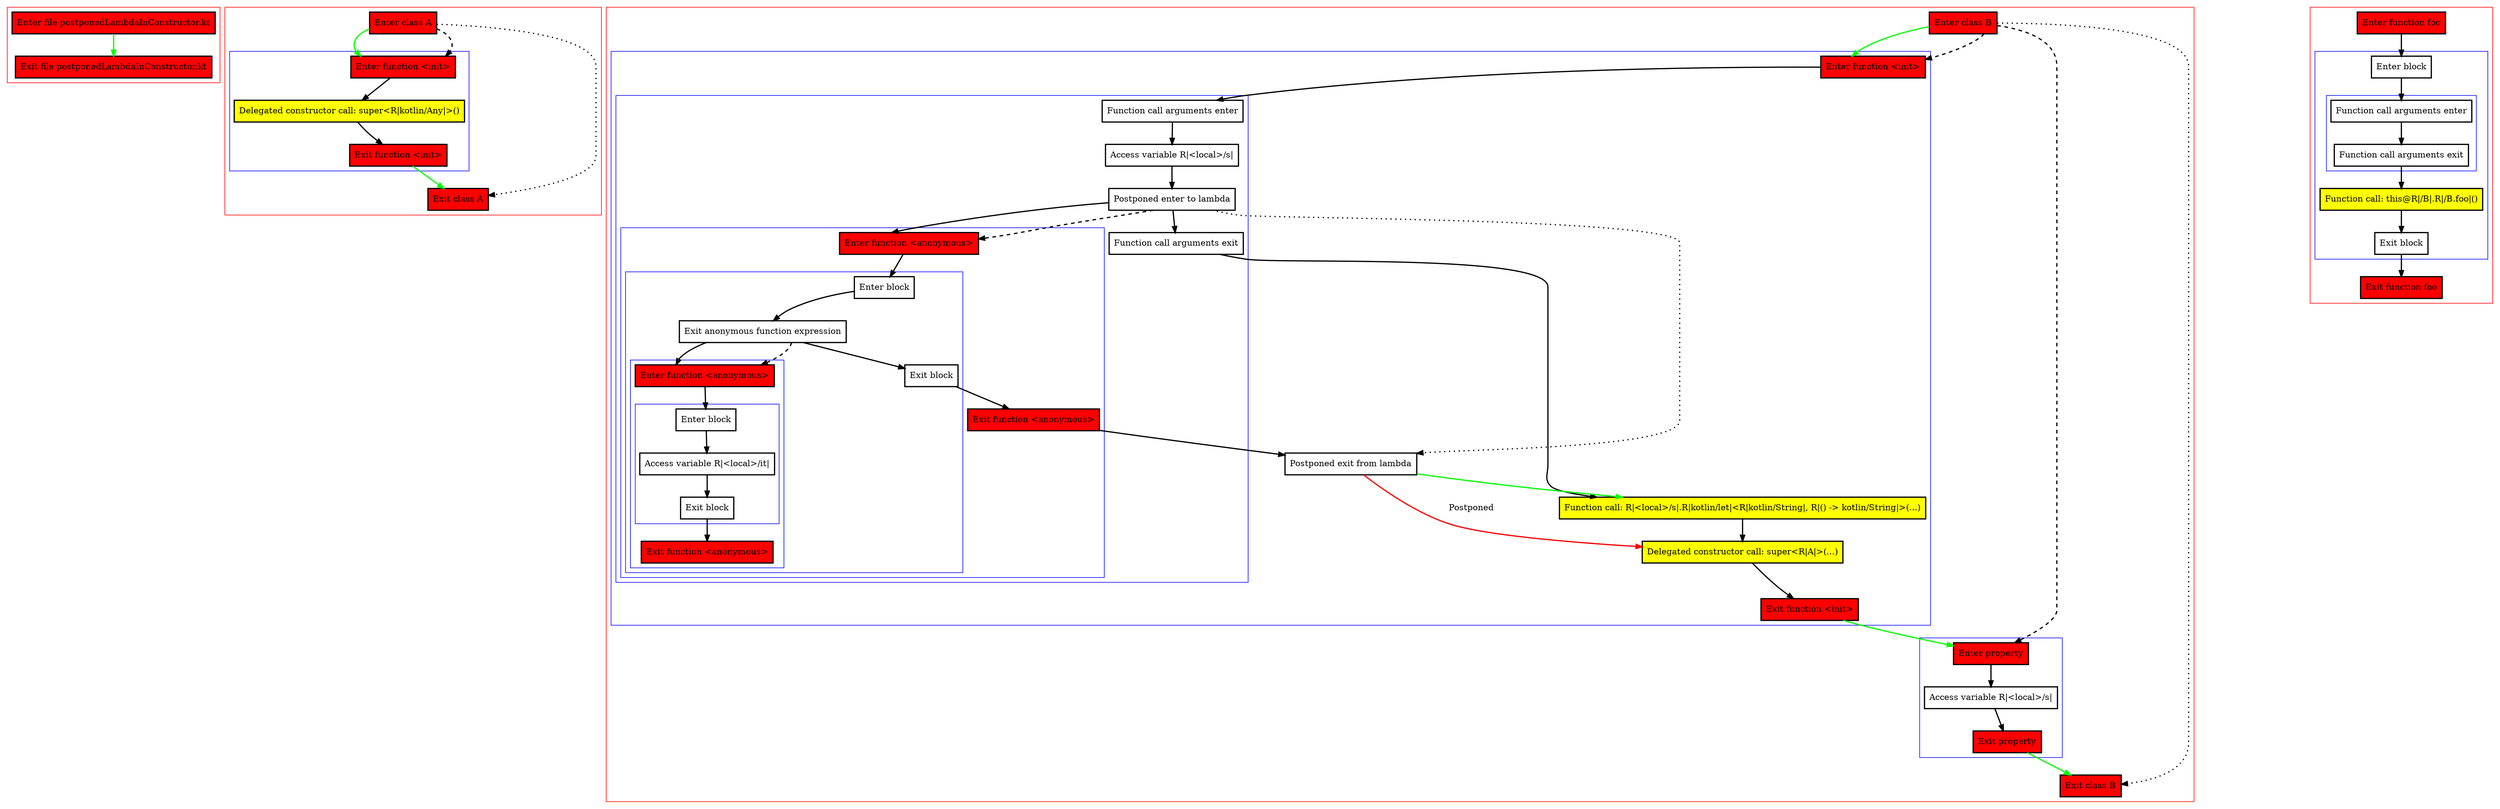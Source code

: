 digraph postponedLambdaInConstructor_kt {
    graph [nodesep=3]
    node [shape=box penwidth=2]
    edge [penwidth=2]

    subgraph cluster_0 {
        color=red
        0 [label="Enter file postponedLambdaInConstructor.kt" style="filled" fillcolor=red];
        1 [label="Exit file postponedLambdaInConstructor.kt" style="filled" fillcolor=red];
    }
    0 -> {1} [color=green];

    subgraph cluster_1 {
        color=red
        2 [label="Enter class A" style="filled" fillcolor=red];
        subgraph cluster_2 {
            color=blue
            3 [label="Enter function <init>" style="filled" fillcolor=red];
            4 [label="Delegated constructor call: super<R|kotlin/Any|>()" style="filled" fillcolor=yellow];
            5 [label="Exit function <init>" style="filled" fillcolor=red];
        }
        6 [label="Exit class A" style="filled" fillcolor=red];
    }
    2 -> {3} [color=green];
    2 -> {6} [style=dotted];
    2 -> {3} [style=dashed];
    3 -> {4};
    4 -> {5};
    5 -> {6} [color=green];

    subgraph cluster_3 {
        color=red
        7 [label="Enter class B" style="filled" fillcolor=red];
        subgraph cluster_4 {
            color=blue
            8 [label="Enter function <init>" style="filled" fillcolor=red];
            subgraph cluster_5 {
                color=blue
                9 [label="Function call arguments enter"];
                10 [label="Access variable R|<local>/s|"];
                11 [label="Postponed enter to lambda"];
                subgraph cluster_6 {
                    color=blue
                    12 [label="Enter function <anonymous>" style="filled" fillcolor=red];
                    subgraph cluster_7 {
                        color=blue
                        13 [label="Enter block"];
                        14 [label="Exit anonymous function expression"];
                        subgraph cluster_8 {
                            color=blue
                            15 [label="Enter function <anonymous>" style="filled" fillcolor=red];
                            subgraph cluster_9 {
                                color=blue
                                16 [label="Enter block"];
                                17 [label="Access variable R|<local>/it|"];
                                18 [label="Exit block"];
                            }
                            19 [label="Exit function <anonymous>" style="filled" fillcolor=red];
                        }
                        20 [label="Exit block"];
                    }
                    21 [label="Exit function <anonymous>" style="filled" fillcolor=red];
                }
                22 [label="Function call arguments exit"];
            }
            23 [label="Postponed exit from lambda"];
            24 [label="Function call: R|<local>/s|.R|kotlin/let|<R|kotlin/String|, R|() -> kotlin/String|>(...)" style="filled" fillcolor=yellow];
            25 [label="Delegated constructor call: super<R|A|>(...)" style="filled" fillcolor=yellow];
            26 [label="Exit function <init>" style="filled" fillcolor=red];
        }
        subgraph cluster_10 {
            color=blue
            27 [label="Enter property" style="filled" fillcolor=red];
            28 [label="Access variable R|<local>/s|"];
            29 [label="Exit property" style="filled" fillcolor=red];
        }
        30 [label="Exit class B" style="filled" fillcolor=red];
    }
    7 -> {8} [color=green];
    7 -> {30} [style=dotted];
    7 -> {8 27} [style=dashed];
    8 -> {9};
    9 -> {10};
    10 -> {11};
    11 -> {12 22};
    11 -> {23} [style=dotted];
    11 -> {12} [style=dashed];
    12 -> {13};
    13 -> {14};
    14 -> {15 20};
    14 -> {15} [style=dashed];
    15 -> {16};
    16 -> {17};
    17 -> {18};
    18 -> {19};
    20 -> {21};
    21 -> {23};
    22 -> {24};
    23 -> {24} [color=green];
    23 -> {25} [color=red label="Postponed"];
    24 -> {25};
    25 -> {26};
    26 -> {27} [color=green];
    27 -> {28};
    28 -> {29};
    29 -> {30} [color=green];

    subgraph cluster_11 {
        color=red
        31 [label="Enter function foo" style="filled" fillcolor=red];
        subgraph cluster_12 {
            color=blue
            32 [label="Enter block"];
            subgraph cluster_13 {
                color=blue
                33 [label="Function call arguments enter"];
                34 [label="Function call arguments exit"];
            }
            35 [label="Function call: this@R|/B|.R|/B.foo|()" style="filled" fillcolor=yellow];
            36 [label="Exit block"];
        }
        37 [label="Exit function foo" style="filled" fillcolor=red];
    }
    31 -> {32};
    32 -> {33};
    33 -> {34};
    34 -> {35};
    35 -> {36};
    36 -> {37};

}
